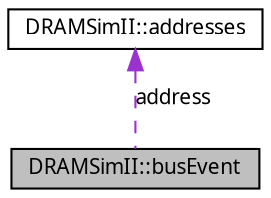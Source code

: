 digraph G
{
  bgcolor="transparent";
  edge [fontname="FreeSans.ttf",fontsize=10,labelfontname="FreeSans.ttf",labelfontsize=10];
  node [fontname="FreeSans.ttf",fontsize=10,shape=record];
  Node1 [label="DRAMSimII::busEvent",height=0.2,width=0.4,color="black", fillcolor="grey75", style="filled" fontcolor="black"];
  Node2 -> Node1 [dir=back,color="darkorchid3",fontsize=10,style="dashed",label="address",fontname="FreeSans.ttf"];
  Node2 [label="DRAMSimII::addresses",height=0.2,width=0.4,color="black",URL="$class_d_r_a_m_sim_i_i_1_1addresses.html",tooltip="This class logically represents several interpretations of a memory address."];
}
